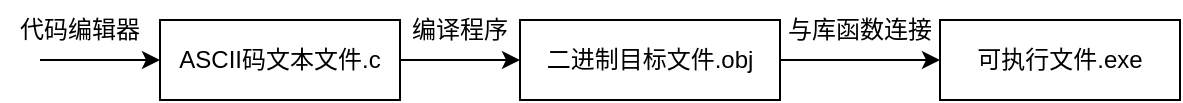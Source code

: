 <mxfile version="22.1.11" type="device">
  <diagram id="C5RBs43oDa-KdzZeNtuy" name="Page-1">
    <mxGraphModel dx="794" dy="519" grid="1" gridSize="10" guides="1" tooltips="1" connect="1" arrows="1" fold="1" page="1" pageScale="1" pageWidth="827" pageHeight="1169" math="0" shadow="0">
      <root>
        <mxCell id="WIyWlLk6GJQsqaUBKTNV-0" />
        <mxCell id="WIyWlLk6GJQsqaUBKTNV-1" parent="WIyWlLk6GJQsqaUBKTNV-0" />
        <mxCell id="x4Rw0094GxKgBj_4b-jr-4" style="edgeStyle=orthogonalEdgeStyle;rounded=0;orthogonalLoop=1;jettySize=auto;html=1;exitX=1;exitY=0.5;exitDx=0;exitDy=0;entryX=0;entryY=0.5;entryDx=0;entryDy=0;" parent="WIyWlLk6GJQsqaUBKTNV-1" source="x4Rw0094GxKgBj_4b-jr-0" target="x4Rw0094GxKgBj_4b-jr-1" edge="1">
          <mxGeometry relative="1" as="geometry" />
        </mxCell>
        <mxCell id="x4Rw0094GxKgBj_4b-jr-0" value="ASCII码文本文件.c" style="rounded=0;whiteSpace=wrap;html=1;fillColor=none;" parent="WIyWlLk6GJQsqaUBKTNV-1" vertex="1">
          <mxGeometry x="90" y="320" width="120" height="40" as="geometry" />
        </mxCell>
        <mxCell id="x4Rw0094GxKgBj_4b-jr-6" style="edgeStyle=orthogonalEdgeStyle;rounded=0;orthogonalLoop=1;jettySize=auto;html=1;exitX=1;exitY=0.5;exitDx=0;exitDy=0;entryX=0;entryY=0.5;entryDx=0;entryDy=0;" parent="WIyWlLk6GJQsqaUBKTNV-1" source="x4Rw0094GxKgBj_4b-jr-1" target="x4Rw0094GxKgBj_4b-jr-5" edge="1">
          <mxGeometry relative="1" as="geometry" />
        </mxCell>
        <mxCell id="x4Rw0094GxKgBj_4b-jr-1" value="二进制目标文件.obj" style="rounded=0;whiteSpace=wrap;html=1;fillColor=none;" parent="WIyWlLk6GJQsqaUBKTNV-1" vertex="1">
          <mxGeometry x="270" y="320" width="130" height="40" as="geometry" />
        </mxCell>
        <mxCell id="x4Rw0094GxKgBj_4b-jr-2" value="" style="endArrow=classic;html=1;rounded=0;entryX=0;entryY=0.5;entryDx=0;entryDy=0;" parent="WIyWlLk6GJQsqaUBKTNV-1" target="x4Rw0094GxKgBj_4b-jr-0" edge="1">
          <mxGeometry width="50" height="50" relative="1" as="geometry">
            <mxPoint x="30" y="340" as="sourcePoint" />
            <mxPoint x="430" y="250" as="targetPoint" />
          </mxGeometry>
        </mxCell>
        <mxCell id="x4Rw0094GxKgBj_4b-jr-3" value="代码编辑器" style="text;html=1;strokeColor=none;fillColor=none;align=center;verticalAlign=middle;whiteSpace=wrap;rounded=0;" parent="WIyWlLk6GJQsqaUBKTNV-1" vertex="1">
          <mxGeometry x="10" y="310" width="80" height="30" as="geometry" />
        </mxCell>
        <mxCell id="x4Rw0094GxKgBj_4b-jr-5" value="可执行文件.exe" style="rounded=0;whiteSpace=wrap;html=1;fillColor=none;" parent="WIyWlLk6GJQsqaUBKTNV-1" vertex="1">
          <mxGeometry x="480" y="320" width="120" height="40" as="geometry" />
        </mxCell>
        <mxCell id="x4Rw0094GxKgBj_4b-jr-7" value="编译程序" style="text;html=1;strokeColor=none;fillColor=none;align=center;verticalAlign=middle;whiteSpace=wrap;rounded=0;" parent="WIyWlLk6GJQsqaUBKTNV-1" vertex="1">
          <mxGeometry x="210" y="310" width="60" height="30" as="geometry" />
        </mxCell>
        <mxCell id="x4Rw0094GxKgBj_4b-jr-8" value="与库函数连接" style="text;html=1;strokeColor=none;fillColor=none;align=center;verticalAlign=middle;whiteSpace=wrap;rounded=0;" parent="WIyWlLk6GJQsqaUBKTNV-1" vertex="1">
          <mxGeometry x="400" y="310" width="80" height="30" as="geometry" />
        </mxCell>
      </root>
    </mxGraphModel>
  </diagram>
</mxfile>
